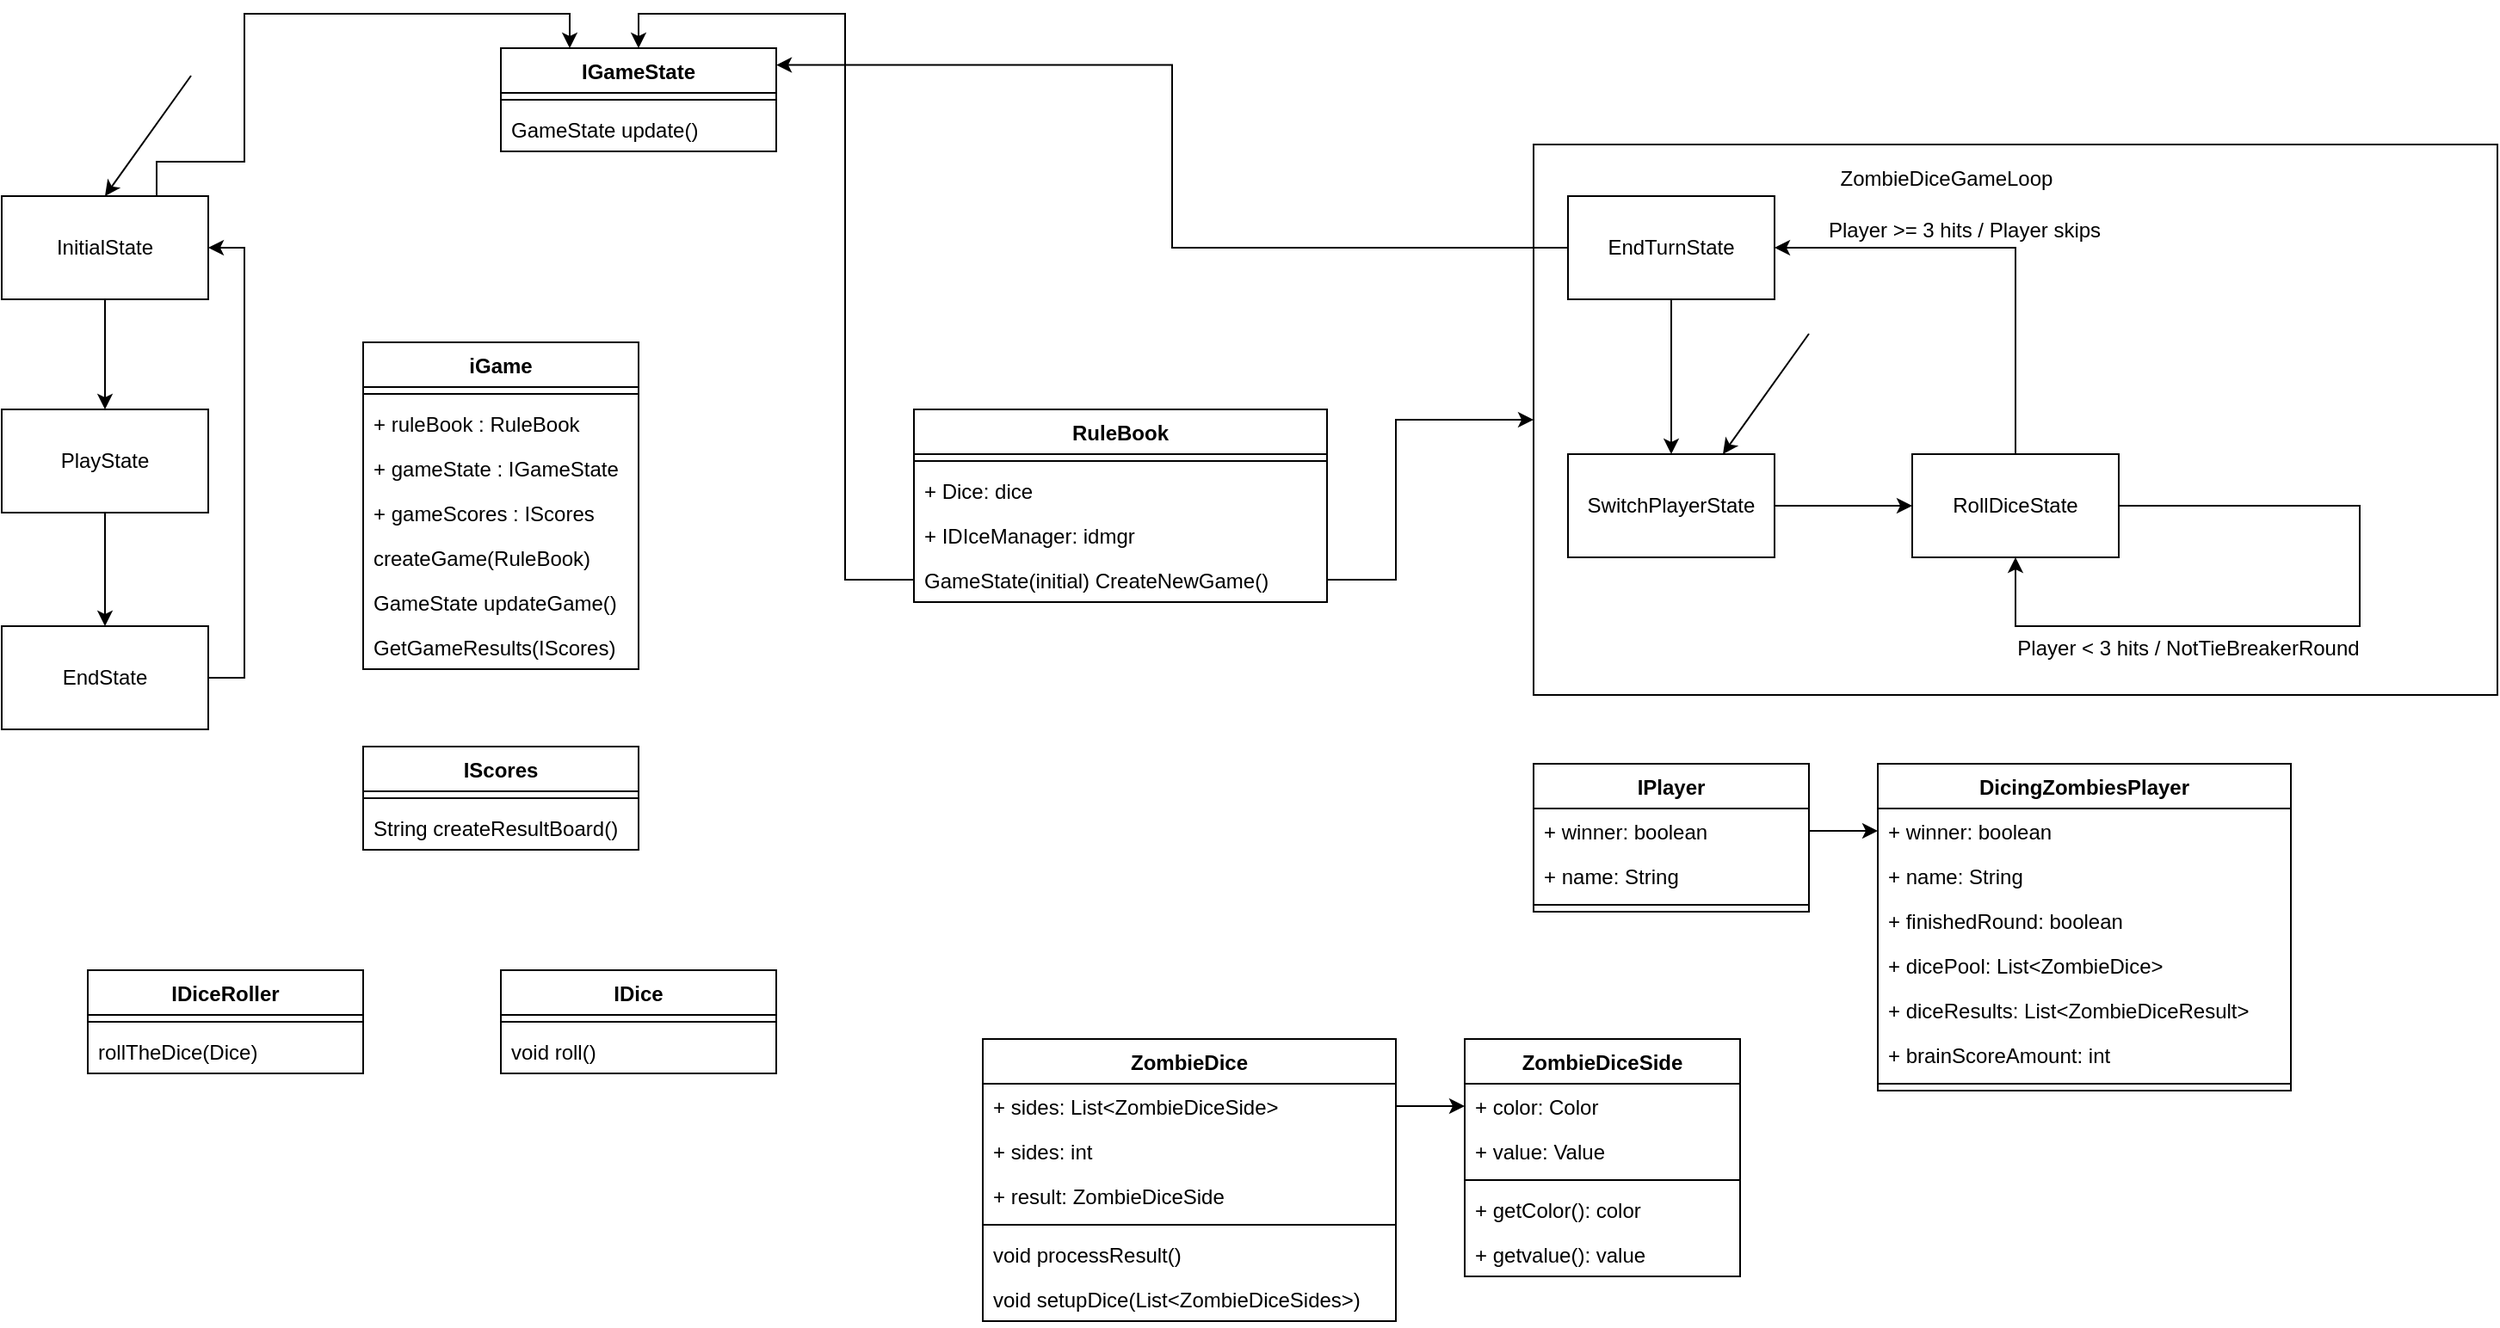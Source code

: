 <mxfile version="12.4.3" type="device" pages="1"><diagram id="Y9DKLKGN1FRlWJA68cGw" name="Page-1"><mxGraphModel dx="1673" dy="942" grid="1" gridSize="10" guides="1" tooltips="1" connect="1" arrows="1" fold="1" page="1" pageScale="1" pageWidth="3300" pageHeight="4681" math="0" shadow="0"><root><mxCell id="0"/><mxCell id="1" parent="0"/><mxCell id="IiKfLHHNJ83b9SnKh8jx-12" value="" style="rounded=0;whiteSpace=wrap;html=1;" vertex="1" parent="1"><mxGeometry x="920" y="400" width="560" height="320" as="geometry"/></mxCell><mxCell id="IiKfLHHNJ83b9SnKh8jx-3" style="edgeStyle=orthogonalEdgeStyle;rounded=0;orthogonalLoop=1;jettySize=auto;html=1;entryX=0;entryY=0.5;entryDx=0;entryDy=0;" edge="1" parent="1" source="IiKfLHHNJ83b9SnKh8jx-1" target="IiKfLHHNJ83b9SnKh8jx-2"><mxGeometry relative="1" as="geometry"/></mxCell><mxCell id="IiKfLHHNJ83b9SnKh8jx-11" style="edgeStyle=orthogonalEdgeStyle;rounded=0;orthogonalLoop=1;jettySize=auto;html=1;entryX=0.5;entryY=0;entryDx=0;entryDy=0;exitX=0.5;exitY=1;exitDx=0;exitDy=0;" edge="1" parent="1" source="IiKfLHHNJ83b9SnKh8jx-10" target="IiKfLHHNJ83b9SnKh8jx-1"><mxGeometry relative="1" as="geometry"/></mxCell><mxCell id="IiKfLHHNJ83b9SnKh8jx-1" value="&lt;div&gt;SwitchPlayerState&lt;/div&gt;" style="rounded=0;whiteSpace=wrap;html=1;" vertex="1" parent="1"><mxGeometry x="940" y="580" width="120" height="60" as="geometry"/></mxCell><mxCell id="IiKfLHHNJ83b9SnKh8jx-2" value="RollDiceState" style="rounded=0;whiteSpace=wrap;html=1;" vertex="1" parent="1"><mxGeometry x="1140" y="580" width="120" height="60" as="geometry"/></mxCell><mxCell id="IiKfLHHNJ83b9SnKh8jx-6" style="edgeStyle=orthogonalEdgeStyle;rounded=0;orthogonalLoop=1;jettySize=auto;html=1;entryX=0.5;entryY=1;entryDx=0;entryDy=0;exitX=1;exitY=0.5;exitDx=0;exitDy=0;" edge="1" parent="1" source="IiKfLHHNJ83b9SnKh8jx-2" target="IiKfLHHNJ83b9SnKh8jx-2"><mxGeometry relative="1" as="geometry"><mxPoint x="1399.941" y="640.353" as="sourcePoint"/><Array as="points"><mxPoint x="1400" y="610"/><mxPoint x="1400" y="680"/><mxPoint x="1200" y="680"/></Array></mxGeometry></mxCell><mxCell id="IiKfLHHNJ83b9SnKh8jx-8" value="&lt;div&gt;Player &amp;lt; 3 hits / NotTieBreakerRound&lt;br&gt;&lt;/div&gt;" style="text;html=1;align=center;verticalAlign=middle;resizable=0;points=[];;labelBackgroundColor=#ffffff;" vertex="1" connectable="0" parent="IiKfLHHNJ83b9SnKh8jx-6"><mxGeometry x="-0.267" y="-1" relative="1" as="geometry"><mxPoint x="-98.94" y="57.53" as="offset"/></mxGeometry></mxCell><mxCell id="IiKfLHHNJ83b9SnKh8jx-7" style="edgeStyle=orthogonalEdgeStyle;rounded=0;orthogonalLoop=1;jettySize=auto;html=1;entryX=1;entryY=0.5;entryDx=0;entryDy=0;exitX=0.5;exitY=0;exitDx=0;exitDy=0;" edge="1" parent="1" source="IiKfLHHNJ83b9SnKh8jx-2" target="IiKfLHHNJ83b9SnKh8jx-10"><mxGeometry relative="1" as="geometry"><mxPoint x="1399.941" y="580.353" as="sourcePoint"/><Array as="points"><mxPoint x="1200" y="460"/></Array></mxGeometry></mxCell><mxCell id="IiKfLHHNJ83b9SnKh8jx-9" value="Player &amp;gt;= 3 hits / Player skips " style="text;html=1;align=center;verticalAlign=middle;resizable=0;points=[];;labelBackgroundColor=#ffffff;" vertex="1" connectable="0" parent="IiKfLHHNJ83b9SnKh8jx-7"><mxGeometry x="-0.291" y="-1" relative="1" as="geometry"><mxPoint x="-30.94" y="-38.59" as="offset"/></mxGeometry></mxCell><mxCell id="IiKfLHHNJ83b9SnKh8jx-70" style="edgeStyle=orthogonalEdgeStyle;rounded=0;orthogonalLoop=1;jettySize=auto;html=1;entryX=1;entryY=0.163;entryDx=0;entryDy=0;entryPerimeter=0;" edge="1" parent="1" source="IiKfLHHNJ83b9SnKh8jx-10" target="IiKfLHHNJ83b9SnKh8jx-29"><mxGeometry relative="1" as="geometry"/></mxCell><mxCell id="IiKfLHHNJ83b9SnKh8jx-10" value="EndTurnState" style="rounded=0;whiteSpace=wrap;html=1;" vertex="1" parent="1"><mxGeometry x="940" y="430" width="120" height="60" as="geometry"/></mxCell><mxCell id="IiKfLHHNJ83b9SnKh8jx-13" value="ZombieDiceGameLoop" style="text;html=1;strokeColor=none;fillColor=none;align=center;verticalAlign=middle;whiteSpace=wrap;rounded=0;" vertex="1" parent="1"><mxGeometry x="1140" y="410" width="40" height="20" as="geometry"/></mxCell><mxCell id="IiKfLHHNJ83b9SnKh8jx-19" value="RuleBook" style="swimlane;fontStyle=1;align=center;verticalAlign=top;childLayout=stackLayout;horizontal=1;startSize=26;horizontalStack=0;resizeParent=1;resizeParentMax=0;resizeLast=0;collapsible=1;marginBottom=0;" vertex="1" parent="1"><mxGeometry x="560" y="554" width="240" height="112" as="geometry"/></mxCell><mxCell id="IiKfLHHNJ83b9SnKh8jx-21" value="" style="line;strokeWidth=1;fillColor=none;align=left;verticalAlign=middle;spacingTop=-1;spacingLeft=3;spacingRight=3;rotatable=0;labelPosition=right;points=[];portConstraint=eastwest;" vertex="1" parent="IiKfLHHNJ83b9SnKh8jx-19"><mxGeometry y="26" width="240" height="8" as="geometry"/></mxCell><mxCell id="IiKfLHHNJ83b9SnKh8jx-44" value="+ Dice: dice" style="text;strokeColor=none;fillColor=none;align=left;verticalAlign=top;spacingLeft=4;spacingRight=4;overflow=hidden;rotatable=0;points=[[0,0.5],[1,0.5]];portConstraint=eastwest;" vertex="1" parent="IiKfLHHNJ83b9SnKh8jx-19"><mxGeometry y="34" width="240" height="26" as="geometry"/></mxCell><mxCell id="IiKfLHHNJ83b9SnKh8jx-56" value="+ IDIceManager: idmgr" style="text;strokeColor=none;fillColor=none;align=left;verticalAlign=top;spacingLeft=4;spacingRight=4;overflow=hidden;rotatable=0;points=[[0,0.5],[1,0.5]];portConstraint=eastwest;" vertex="1" parent="IiKfLHHNJ83b9SnKh8jx-19"><mxGeometry y="60" width="240" height="26" as="geometry"/></mxCell><mxCell id="IiKfLHHNJ83b9SnKh8jx-22" value="GameState(initial) CreateNewGame()" style="text;strokeColor=none;fillColor=none;align=left;verticalAlign=top;spacingLeft=4;spacingRight=4;overflow=hidden;rotatable=0;points=[[0,0.5],[1,0.5]];portConstraint=eastwest;" vertex="1" parent="IiKfLHHNJ83b9SnKh8jx-19"><mxGeometry y="86" width="240" height="26" as="geometry"/></mxCell><mxCell id="IiKfLHHNJ83b9SnKh8jx-24" value="iGame" style="swimlane;fontStyle=1;align=center;verticalAlign=top;childLayout=stackLayout;horizontal=1;startSize=26;horizontalStack=0;resizeParent=1;resizeParentMax=0;resizeLast=0;collapsible=1;marginBottom=0;" vertex="1" parent="1"><mxGeometry x="240" y="515" width="160" height="190" as="geometry"/></mxCell><mxCell id="IiKfLHHNJ83b9SnKh8jx-25" value="" style="line;strokeWidth=1;fillColor=none;align=left;verticalAlign=middle;spacingTop=-1;spacingLeft=3;spacingRight=3;rotatable=0;labelPosition=right;points=[];portConstraint=eastwest;" vertex="1" parent="IiKfLHHNJ83b9SnKh8jx-24"><mxGeometry y="26" width="160" height="8" as="geometry"/></mxCell><mxCell id="IiKfLHHNJ83b9SnKh8jx-58" value="+ ruleBook : RuleBook " style="text;strokeColor=none;fillColor=none;align=left;verticalAlign=top;spacingLeft=4;spacingRight=4;overflow=hidden;rotatable=0;points=[[0,0.5],[1,0.5]];portConstraint=eastwest;" vertex="1" parent="IiKfLHHNJ83b9SnKh8jx-24"><mxGeometry y="34" width="160" height="26" as="geometry"/></mxCell><mxCell id="IiKfLHHNJ83b9SnKh8jx-57" value="+ gameState : IGameState" style="text;strokeColor=none;fillColor=none;align=left;verticalAlign=top;spacingLeft=4;spacingRight=4;overflow=hidden;rotatable=0;points=[[0,0.5],[1,0.5]];portConstraint=eastwest;" vertex="1" parent="IiKfLHHNJ83b9SnKh8jx-24"><mxGeometry y="60" width="160" height="26" as="geometry"/></mxCell><mxCell id="IiKfLHHNJ83b9SnKh8jx-116" value="+ gameScores : IScores" style="text;strokeColor=none;fillColor=none;align=left;verticalAlign=top;spacingLeft=4;spacingRight=4;overflow=hidden;rotatable=0;points=[[0,0.5],[1,0.5]];portConstraint=eastwest;" vertex="1" parent="IiKfLHHNJ83b9SnKh8jx-24"><mxGeometry y="86" width="160" height="26" as="geometry"/></mxCell><mxCell id="IiKfLHHNJ83b9SnKh8jx-26" value="createGame(RuleBook)" style="text;strokeColor=none;fillColor=none;align=left;verticalAlign=top;spacingLeft=4;spacingRight=4;overflow=hidden;rotatable=0;points=[[0,0.5],[1,0.5]];portConstraint=eastwest;" vertex="1" parent="IiKfLHHNJ83b9SnKh8jx-24"><mxGeometry y="112" width="160" height="26" as="geometry"/></mxCell><mxCell id="IiKfLHHNJ83b9SnKh8jx-27" value="GameState updateGame()" style="text;strokeColor=none;fillColor=none;align=left;verticalAlign=top;spacingLeft=4;spacingRight=4;overflow=hidden;rotatable=0;points=[[0,0.5],[1,0.5]];portConstraint=eastwest;" vertex="1" parent="IiKfLHHNJ83b9SnKh8jx-24"><mxGeometry y="138" width="160" height="26" as="geometry"/></mxCell><mxCell id="IiKfLHHNJ83b9SnKh8jx-115" value="GetGameResults(IScores)" style="text;strokeColor=none;fillColor=none;align=left;verticalAlign=top;spacingLeft=4;spacingRight=4;overflow=hidden;rotatable=0;points=[[0,0.5],[1,0.5]];portConstraint=eastwest;" vertex="1" parent="IiKfLHHNJ83b9SnKh8jx-24"><mxGeometry y="164" width="160" height="26" as="geometry"/></mxCell><mxCell id="IiKfLHHNJ83b9SnKh8jx-28" style="edgeStyle=orthogonalEdgeStyle;rounded=0;orthogonalLoop=1;jettySize=auto;html=1;entryX=0;entryY=0.5;entryDx=0;entryDy=0;" edge="1" parent="1" source="IiKfLHHNJ83b9SnKh8jx-22" target="IiKfLHHNJ83b9SnKh8jx-12"><mxGeometry relative="1" as="geometry"><Array as="points"><mxPoint x="840" y="653"/><mxPoint x="840" y="560"/></Array></mxGeometry></mxCell><mxCell id="IiKfLHHNJ83b9SnKh8jx-29" value="IGameState" style="swimlane;fontStyle=1;align=center;verticalAlign=top;childLayout=stackLayout;horizontal=1;startSize=26;horizontalStack=0;resizeParent=1;resizeParentMax=0;resizeLast=0;collapsible=1;marginBottom=0;" vertex="1" parent="1"><mxGeometry x="320" y="344" width="160" height="60" as="geometry"/></mxCell><mxCell id="IiKfLHHNJ83b9SnKh8jx-30" value="" style="line;strokeWidth=1;fillColor=none;align=left;verticalAlign=middle;spacingTop=-1;spacingLeft=3;spacingRight=3;rotatable=0;labelPosition=right;points=[];portConstraint=eastwest;" vertex="1" parent="IiKfLHHNJ83b9SnKh8jx-29"><mxGeometry y="26" width="160" height="8" as="geometry"/></mxCell><mxCell id="IiKfLHHNJ83b9SnKh8jx-31" value="GameState update()" style="text;strokeColor=none;fillColor=none;align=left;verticalAlign=top;spacingLeft=4;spacingRight=4;overflow=hidden;rotatable=0;points=[[0,0.5],[1,0.5]];portConstraint=eastwest;" vertex="1" parent="IiKfLHHNJ83b9SnKh8jx-29"><mxGeometry y="34" width="160" height="26" as="geometry"/></mxCell><mxCell id="IiKfLHHNJ83b9SnKh8jx-37" value="IScores" style="swimlane;fontStyle=1;align=center;verticalAlign=top;childLayout=stackLayout;horizontal=1;startSize=26;horizontalStack=0;resizeParent=1;resizeParentMax=0;resizeLast=0;collapsible=1;marginBottom=0;" vertex="1" parent="1"><mxGeometry x="240" y="750" width="160" height="60" as="geometry"/></mxCell><mxCell id="IiKfLHHNJ83b9SnKh8jx-38" value="" style="line;strokeWidth=1;fillColor=none;align=left;verticalAlign=middle;spacingTop=-1;spacingLeft=3;spacingRight=3;rotatable=0;labelPosition=right;points=[];portConstraint=eastwest;" vertex="1" parent="IiKfLHHNJ83b9SnKh8jx-37"><mxGeometry y="26" width="160" height="8" as="geometry"/></mxCell><mxCell id="IiKfLHHNJ83b9SnKh8jx-39" value="String createResultBoard()" style="text;strokeColor=none;fillColor=none;align=left;verticalAlign=top;spacingLeft=4;spacingRight=4;overflow=hidden;rotatable=0;points=[[0,0.5],[1,0.5]];portConstraint=eastwest;" vertex="1" parent="IiKfLHHNJ83b9SnKh8jx-37"><mxGeometry y="34" width="160" height="26" as="geometry"/></mxCell><mxCell id="IiKfLHHNJ83b9SnKh8jx-40" value="IDice" style="swimlane;fontStyle=1;align=center;verticalAlign=top;childLayout=stackLayout;horizontal=1;startSize=26;horizontalStack=0;resizeParent=1;resizeParentMax=0;resizeLast=0;collapsible=1;marginBottom=0;" vertex="1" parent="1"><mxGeometry x="320" y="880" width="160" height="60" as="geometry"/></mxCell><mxCell id="IiKfLHHNJ83b9SnKh8jx-41" value="" style="line;strokeWidth=1;fillColor=none;align=left;verticalAlign=middle;spacingTop=-1;spacingLeft=3;spacingRight=3;rotatable=0;labelPosition=right;points=[];portConstraint=eastwest;" vertex="1" parent="IiKfLHHNJ83b9SnKh8jx-40"><mxGeometry y="26" width="160" height="8" as="geometry"/></mxCell><mxCell id="IiKfLHHNJ83b9SnKh8jx-42" value="void roll()" style="text;strokeColor=none;fillColor=none;align=left;verticalAlign=top;spacingLeft=4;spacingRight=4;overflow=hidden;rotatable=0;points=[[0,0.5],[1,0.5]];portConstraint=eastwest;" vertex="1" parent="IiKfLHHNJ83b9SnKh8jx-40"><mxGeometry y="34" width="160" height="26" as="geometry"/></mxCell><mxCell id="IiKfLHHNJ83b9SnKh8jx-52" value="IDiceRoller" style="swimlane;fontStyle=1;align=center;verticalAlign=top;childLayout=stackLayout;horizontal=1;startSize=26;horizontalStack=0;resizeParent=1;resizeParentMax=0;resizeLast=0;collapsible=1;marginBottom=0;" vertex="1" parent="1"><mxGeometry x="80" y="880" width="160" height="60" as="geometry"/></mxCell><mxCell id="IiKfLHHNJ83b9SnKh8jx-53" value="" style="line;strokeWidth=1;fillColor=none;align=left;verticalAlign=middle;spacingTop=-1;spacingLeft=3;spacingRight=3;rotatable=0;labelPosition=right;points=[];portConstraint=eastwest;" vertex="1" parent="IiKfLHHNJ83b9SnKh8jx-52"><mxGeometry y="26" width="160" height="8" as="geometry"/></mxCell><mxCell id="IiKfLHHNJ83b9SnKh8jx-54" value="rollTheDice(Dice)" style="text;strokeColor=none;fillColor=none;align=left;verticalAlign=top;spacingLeft=4;spacingRight=4;overflow=hidden;rotatable=0;points=[[0,0.5],[1,0.5]];portConstraint=eastwest;" vertex="1" parent="IiKfLHHNJ83b9SnKh8jx-52"><mxGeometry y="34" width="160" height="26" as="geometry"/></mxCell><mxCell id="IiKfLHHNJ83b9SnKh8jx-63" style="edgeStyle=orthogonalEdgeStyle;rounded=0;orthogonalLoop=1;jettySize=auto;html=1;exitX=0.5;exitY=1;exitDx=0;exitDy=0;" edge="1" parent="1" source="IiKfLHHNJ83b9SnKh8jx-59" target="IiKfLHHNJ83b9SnKh8jx-60"><mxGeometry relative="1" as="geometry"/></mxCell><mxCell id="IiKfLHHNJ83b9SnKh8jx-72" style="edgeStyle=orthogonalEdgeStyle;rounded=0;orthogonalLoop=1;jettySize=auto;html=1;exitX=0.75;exitY=0;exitDx=0;exitDy=0;entryX=0.25;entryY=0;entryDx=0;entryDy=0;" edge="1" parent="1" source="IiKfLHHNJ83b9SnKh8jx-59" target="IiKfLHHNJ83b9SnKh8jx-29"><mxGeometry relative="1" as="geometry"><Array as="points"><mxPoint x="120" y="410"/><mxPoint x="171" y="410"/><mxPoint x="171" y="324"/><mxPoint x="360" y="324"/></Array></mxGeometry></mxCell><mxCell id="IiKfLHHNJ83b9SnKh8jx-59" value="InitialState" style="rounded=0;whiteSpace=wrap;html=1;" vertex="1" parent="1"><mxGeometry x="30" y="430" width="120" height="60" as="geometry"/></mxCell><mxCell id="IiKfLHHNJ83b9SnKh8jx-64" style="edgeStyle=orthogonalEdgeStyle;rounded=0;orthogonalLoop=1;jettySize=auto;html=1;exitX=0.5;exitY=1;exitDx=0;exitDy=0;" edge="1" parent="1" source="IiKfLHHNJ83b9SnKh8jx-60" target="IiKfLHHNJ83b9SnKh8jx-61"><mxGeometry relative="1" as="geometry"/></mxCell><mxCell id="IiKfLHHNJ83b9SnKh8jx-60" value="PlayState" style="rounded=0;whiteSpace=wrap;html=1;" vertex="1" parent="1"><mxGeometry x="30" y="554" width="120" height="60" as="geometry"/></mxCell><mxCell id="IiKfLHHNJ83b9SnKh8jx-65" style="edgeStyle=orthogonalEdgeStyle;rounded=0;orthogonalLoop=1;jettySize=auto;html=1;entryX=1;entryY=0.5;entryDx=0;entryDy=0;" edge="1" parent="1" source="IiKfLHHNJ83b9SnKh8jx-61" target="IiKfLHHNJ83b9SnKh8jx-59"><mxGeometry relative="1" as="geometry"><Array as="points"><mxPoint x="171" y="710"/><mxPoint x="171" y="460"/></Array></mxGeometry></mxCell><mxCell id="IiKfLHHNJ83b9SnKh8jx-61" value="EndState" style="rounded=0;whiteSpace=wrap;html=1;" vertex="1" parent="1"><mxGeometry x="30" y="680" width="120" height="60" as="geometry"/></mxCell><mxCell id="IiKfLHHNJ83b9SnKh8jx-62" value="" style="endArrow=classic;html=1;entryX=0.5;entryY=0;entryDx=0;entryDy=0;" edge="1" parent="1" target="IiKfLHHNJ83b9SnKh8jx-59"><mxGeometry width="50" height="50" relative="1" as="geometry"><mxPoint x="140" y="360" as="sourcePoint"/><mxPoint x="200" y="340" as="targetPoint"/></mxGeometry></mxCell><mxCell id="IiKfLHHNJ83b9SnKh8jx-69" style="edgeStyle=orthogonalEdgeStyle;rounded=0;orthogonalLoop=1;jettySize=auto;html=1;exitX=0;exitY=0.5;exitDx=0;exitDy=0;entryX=0.5;entryY=0;entryDx=0;entryDy=0;" edge="1" parent="1" source="IiKfLHHNJ83b9SnKh8jx-22" target="IiKfLHHNJ83b9SnKh8jx-29"><mxGeometry relative="1" as="geometry"><mxPoint x="610.529" y="679.176" as="sourcePoint"/></mxGeometry></mxCell><mxCell id="IiKfLHHNJ83b9SnKh8jx-73" value="IPlayer" style="swimlane;fontStyle=1;align=center;verticalAlign=top;childLayout=stackLayout;horizontal=1;startSize=26;horizontalStack=0;resizeParent=1;resizeParentMax=0;resizeLast=0;collapsible=1;marginBottom=0;" vertex="1" parent="1"><mxGeometry x="920" y="760" width="160" height="86" as="geometry"/></mxCell><mxCell id="IiKfLHHNJ83b9SnKh8jx-76" value="+ winner: boolean" style="text;strokeColor=none;fillColor=none;align=left;verticalAlign=top;spacingLeft=4;spacingRight=4;overflow=hidden;rotatable=0;points=[[0,0.5],[1,0.5]];portConstraint=eastwest;" vertex="1" parent="IiKfLHHNJ83b9SnKh8jx-73"><mxGeometry y="26" width="160" height="26" as="geometry"/></mxCell><mxCell id="IiKfLHHNJ83b9SnKh8jx-77" value="+ name: String" style="text;strokeColor=none;fillColor=none;align=left;verticalAlign=top;spacingLeft=4;spacingRight=4;overflow=hidden;rotatable=0;points=[[0,0.5],[1,0.5]];portConstraint=eastwest;" vertex="1" parent="IiKfLHHNJ83b9SnKh8jx-73"><mxGeometry y="52" width="160" height="26" as="geometry"/></mxCell><mxCell id="IiKfLHHNJ83b9SnKh8jx-74" value="" style="line;strokeWidth=1;fillColor=none;align=left;verticalAlign=middle;spacingTop=-1;spacingLeft=3;spacingRight=3;rotatable=0;labelPosition=right;points=[];portConstraint=eastwest;" vertex="1" parent="IiKfLHHNJ83b9SnKh8jx-73"><mxGeometry y="78" width="160" height="8" as="geometry"/></mxCell><mxCell id="IiKfLHHNJ83b9SnKh8jx-78" value="" style="endArrow=classic;html=1;entryX=0.5;entryY=0;entryDx=0;entryDy=0;" edge="1" parent="1"><mxGeometry width="50" height="50" relative="1" as="geometry"><mxPoint x="1080" y="510" as="sourcePoint"/><mxPoint x="1030" y="580" as="targetPoint"/></mxGeometry></mxCell><mxCell id="IiKfLHHNJ83b9SnKh8jx-79" value="DicingZombiesPlayer" style="swimlane;fontStyle=1;align=center;verticalAlign=top;childLayout=stackLayout;horizontal=1;startSize=26;horizontalStack=0;resizeParent=1;resizeParentMax=0;resizeLast=0;collapsible=1;marginBottom=0;" vertex="1" parent="1"><mxGeometry x="1120" y="760" width="240" height="190" as="geometry"/></mxCell><mxCell id="IiKfLHHNJ83b9SnKh8jx-80" value="+ winner: boolean" style="text;strokeColor=none;fillColor=none;align=left;verticalAlign=top;spacingLeft=4;spacingRight=4;overflow=hidden;rotatable=0;points=[[0,0.5],[1,0.5]];portConstraint=eastwest;" vertex="1" parent="IiKfLHHNJ83b9SnKh8jx-79"><mxGeometry y="26" width="240" height="26" as="geometry"/></mxCell><mxCell id="IiKfLHHNJ83b9SnKh8jx-81" value="+ name: String" style="text;strokeColor=none;fillColor=none;align=left;verticalAlign=top;spacingLeft=4;spacingRight=4;overflow=hidden;rotatable=0;points=[[0,0.5],[1,0.5]];portConstraint=eastwest;" vertex="1" parent="IiKfLHHNJ83b9SnKh8jx-79"><mxGeometry y="52" width="240" height="26" as="geometry"/></mxCell><mxCell id="IiKfLHHNJ83b9SnKh8jx-83" value="+ finishedRound: boolean" style="text;strokeColor=none;fillColor=none;align=left;verticalAlign=top;spacingLeft=4;spacingRight=4;overflow=hidden;rotatable=0;points=[[0,0.5],[1,0.5]];portConstraint=eastwest;" vertex="1" parent="IiKfLHHNJ83b9SnKh8jx-79"><mxGeometry y="78" width="240" height="26" as="geometry"/></mxCell><mxCell id="IiKfLHHNJ83b9SnKh8jx-88" value="+ dicePool: List&lt;ZombieDice&gt;" style="text;strokeColor=none;fillColor=none;align=left;verticalAlign=top;spacingLeft=4;spacingRight=4;overflow=hidden;rotatable=0;points=[[0,0.5],[1,0.5]];portConstraint=eastwest;" vertex="1" parent="IiKfLHHNJ83b9SnKh8jx-79"><mxGeometry y="104" width="240" height="26" as="geometry"/></mxCell><mxCell id="IiKfLHHNJ83b9SnKh8jx-85" value="+ diceResults: List&lt;ZombieDiceResult&gt;" style="text;strokeColor=none;fillColor=none;align=left;verticalAlign=top;spacingLeft=4;spacingRight=4;overflow=hidden;rotatable=0;points=[[0,0.5],[1,0.5]];portConstraint=eastwest;" vertex="1" parent="IiKfLHHNJ83b9SnKh8jx-79"><mxGeometry y="130" width="240" height="26" as="geometry"/></mxCell><mxCell id="IiKfLHHNJ83b9SnKh8jx-87" value="+ brainScoreAmount: int" style="text;strokeColor=none;fillColor=none;align=left;verticalAlign=top;spacingLeft=4;spacingRight=4;overflow=hidden;rotatable=0;points=[[0,0.5],[1,0.5]];portConstraint=eastwest;" vertex="1" parent="IiKfLHHNJ83b9SnKh8jx-79"><mxGeometry y="156" width="240" height="26" as="geometry"/></mxCell><mxCell id="IiKfLHHNJ83b9SnKh8jx-82" value="" style="line;strokeWidth=1;fillColor=none;align=left;verticalAlign=middle;spacingTop=-1;spacingLeft=3;spacingRight=3;rotatable=0;labelPosition=right;points=[];portConstraint=eastwest;" vertex="1" parent="IiKfLHHNJ83b9SnKh8jx-79"><mxGeometry y="182" width="240" height="8" as="geometry"/></mxCell><mxCell id="IiKfLHHNJ83b9SnKh8jx-84" style="edgeStyle=orthogonalEdgeStyle;rounded=0;orthogonalLoop=1;jettySize=auto;html=1;exitX=1;exitY=0.5;exitDx=0;exitDy=0;entryX=0;entryY=0.5;entryDx=0;entryDy=0;" edge="1" parent="1" source="IiKfLHHNJ83b9SnKh8jx-76" target="IiKfLHHNJ83b9SnKh8jx-80"><mxGeometry relative="1" as="geometry"/></mxCell><mxCell id="IiKfLHHNJ83b9SnKh8jx-98" value="ZombieDice" style="swimlane;fontStyle=1;align=center;verticalAlign=top;childLayout=stackLayout;horizontal=1;startSize=26;horizontalStack=0;resizeParent=1;resizeParentMax=0;resizeLast=0;collapsible=1;marginBottom=0;" vertex="1" parent="1"><mxGeometry x="600" y="920" width="240" height="164" as="geometry"/></mxCell><mxCell id="IiKfLHHNJ83b9SnKh8jx-99" value="+ sides: List&lt;ZombieDiceSide&gt;" style="text;strokeColor=none;fillColor=none;align=left;verticalAlign=top;spacingLeft=4;spacingRight=4;overflow=hidden;rotatable=0;points=[[0,0.5],[1,0.5]];portConstraint=eastwest;" vertex="1" parent="IiKfLHHNJ83b9SnKh8jx-98"><mxGeometry y="26" width="240" height="26" as="geometry"/></mxCell><mxCell id="IiKfLHHNJ83b9SnKh8jx-111" value="+ sides: int" style="text;strokeColor=none;fillColor=none;align=left;verticalAlign=top;spacingLeft=4;spacingRight=4;overflow=hidden;rotatable=0;points=[[0,0.5],[1,0.5]];portConstraint=eastwest;" vertex="1" parent="IiKfLHHNJ83b9SnKh8jx-98"><mxGeometry y="52" width="240" height="26" as="geometry"/></mxCell><mxCell id="IiKfLHHNJ83b9SnKh8jx-109" value="+ result: ZombieDiceSide" style="text;strokeColor=none;fillColor=none;align=left;verticalAlign=top;spacingLeft=4;spacingRight=4;overflow=hidden;rotatable=0;points=[[0,0.5],[1,0.5]];portConstraint=eastwest;" vertex="1" parent="IiKfLHHNJ83b9SnKh8jx-98"><mxGeometry y="78" width="240" height="26" as="geometry"/></mxCell><mxCell id="IiKfLHHNJ83b9SnKh8jx-100" value="" style="line;strokeWidth=1;fillColor=none;align=left;verticalAlign=middle;spacingTop=-1;spacingLeft=3;spacingRight=3;rotatable=0;labelPosition=right;points=[];portConstraint=eastwest;" vertex="1" parent="IiKfLHHNJ83b9SnKh8jx-98"><mxGeometry y="104" width="240" height="8" as="geometry"/></mxCell><mxCell id="IiKfLHHNJ83b9SnKh8jx-101" value="void processResult()" style="text;strokeColor=none;fillColor=none;align=left;verticalAlign=top;spacingLeft=4;spacingRight=4;overflow=hidden;rotatable=0;points=[[0,0.5],[1,0.5]];portConstraint=eastwest;" vertex="1" parent="IiKfLHHNJ83b9SnKh8jx-98"><mxGeometry y="112" width="240" height="26" as="geometry"/></mxCell><mxCell id="IiKfLHHNJ83b9SnKh8jx-110" value="void setupDice(List&lt;ZombieDiceSides&gt;)" style="text;strokeColor=none;fillColor=none;align=left;verticalAlign=top;spacingLeft=4;spacingRight=4;overflow=hidden;rotatable=0;points=[[0,0.5],[1,0.5]];portConstraint=eastwest;" vertex="1" parent="IiKfLHHNJ83b9SnKh8jx-98"><mxGeometry y="138" width="240" height="26" as="geometry"/></mxCell><mxCell id="IiKfLHHNJ83b9SnKh8jx-102" value="ZombieDiceSide" style="swimlane;fontStyle=1;align=center;verticalAlign=top;childLayout=stackLayout;horizontal=1;startSize=26;horizontalStack=0;resizeParent=1;resizeParentMax=0;resizeLast=0;collapsible=1;marginBottom=0;" vertex="1" parent="1"><mxGeometry x="880" y="920" width="160" height="138" as="geometry"/></mxCell><mxCell id="IiKfLHHNJ83b9SnKh8jx-103" value="+ color: Color" style="text;strokeColor=none;fillColor=none;align=left;verticalAlign=top;spacingLeft=4;spacingRight=4;overflow=hidden;rotatable=0;points=[[0,0.5],[1,0.5]];portConstraint=eastwest;" vertex="1" parent="IiKfLHHNJ83b9SnKh8jx-102"><mxGeometry y="26" width="160" height="26" as="geometry"/></mxCell><mxCell id="IiKfLHHNJ83b9SnKh8jx-106" value="+ value: Value" style="text;strokeColor=none;fillColor=none;align=left;verticalAlign=top;spacingLeft=4;spacingRight=4;overflow=hidden;rotatable=0;points=[[0,0.5],[1,0.5]];portConstraint=eastwest;" vertex="1" parent="IiKfLHHNJ83b9SnKh8jx-102"><mxGeometry y="52" width="160" height="26" as="geometry"/></mxCell><mxCell id="IiKfLHHNJ83b9SnKh8jx-104" value="" style="line;strokeWidth=1;fillColor=none;align=left;verticalAlign=middle;spacingTop=-1;spacingLeft=3;spacingRight=3;rotatable=0;labelPosition=right;points=[];portConstraint=eastwest;" vertex="1" parent="IiKfLHHNJ83b9SnKh8jx-102"><mxGeometry y="78" width="160" height="8" as="geometry"/></mxCell><mxCell id="IiKfLHHNJ83b9SnKh8jx-105" value="+ getColor(): color" style="text;strokeColor=none;fillColor=none;align=left;verticalAlign=top;spacingLeft=4;spacingRight=4;overflow=hidden;rotatable=0;points=[[0,0.5],[1,0.5]];portConstraint=eastwest;" vertex="1" parent="IiKfLHHNJ83b9SnKh8jx-102"><mxGeometry y="86" width="160" height="26" as="geometry"/></mxCell><mxCell id="IiKfLHHNJ83b9SnKh8jx-107" value="+ getvalue(): value" style="text;strokeColor=none;fillColor=none;align=left;verticalAlign=top;spacingLeft=4;spacingRight=4;overflow=hidden;rotatable=0;points=[[0,0.5],[1,0.5]];portConstraint=eastwest;" vertex="1" parent="IiKfLHHNJ83b9SnKh8jx-102"><mxGeometry y="112" width="160" height="26" as="geometry"/></mxCell><mxCell id="IiKfLHHNJ83b9SnKh8jx-108" style="edgeStyle=orthogonalEdgeStyle;rounded=0;orthogonalLoop=1;jettySize=auto;html=1;exitX=1;exitY=0.5;exitDx=0;exitDy=0;entryX=0;entryY=0.5;entryDx=0;entryDy=0;" edge="1" parent="1" source="IiKfLHHNJ83b9SnKh8jx-99" target="IiKfLHHNJ83b9SnKh8jx-103"><mxGeometry relative="1" as="geometry"/></mxCell></root></mxGraphModel></diagram></mxfile>